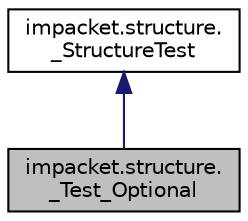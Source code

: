 digraph "impacket.structure._Test_Optional"
{
  edge [fontname="Helvetica",fontsize="10",labelfontname="Helvetica",labelfontsize="10"];
  node [fontname="Helvetica",fontsize="10",shape=record];
  Node3 [label="impacket.structure.\l_Test_Optional",height=0.2,width=0.4,color="black", fillcolor="grey75", style="filled", fontcolor="black"];
  Node4 -> Node3 [dir="back",color="midnightblue",fontsize="10",style="solid",fontname="Helvetica"];
  Node4 [label="impacket.structure.\l_StructureTest",height=0.2,width=0.4,color="black", fillcolor="white", style="filled",URL="$classimpacket_1_1structure_1_1___structure_test.html"];
}
